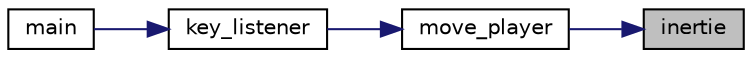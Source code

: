 digraph "inertie"
{
 // LATEX_PDF_SIZE
  edge [fontname="Helvetica",fontsize="10",labelfontname="Helvetica",labelfontsize="10"];
  node [fontname="Helvetica",fontsize="10",shape=record];
  rankdir="RL";
  Node1 [label="inertie",height=0.2,width=0.4,color="black", fillcolor="grey75", style="filled", fontcolor="black",tooltip="Function that make inertie to the player."];
  Node1 -> Node2 [dir="back",color="midnightblue",fontsize="10",style="solid"];
  Node2 [label="move_player",height=0.2,width=0.4,color="black", fillcolor="white", style="filled",URL="$key__listener_8c.html#a1fec317765364520a468bfb608600ce1",tooltip="Function that move the player."];
  Node2 -> Node3 [dir="back",color="midnightblue",fontsize="10",style="solid"];
  Node3 [label="key_listener",height=0.2,width=0.4,color="black", fillcolor="white", style="filled",URL="$key__listener_8h.html#a6661073e728eb5818d0faf3dfd8dfe98",tooltip="Function that listen the keyboard."];
  Node3 -> Node4 [dir="back",color="midnightblue",fontsize="10",style="solid"];
  Node4 [label="main",height=0.2,width=0.4,color="black", fillcolor="white", style="filled",URL="$main_8c.html#abf9e6b7e6f15df4b525a2e7705ba3089",tooltip="Main function of the project contain the game loop."];
}
